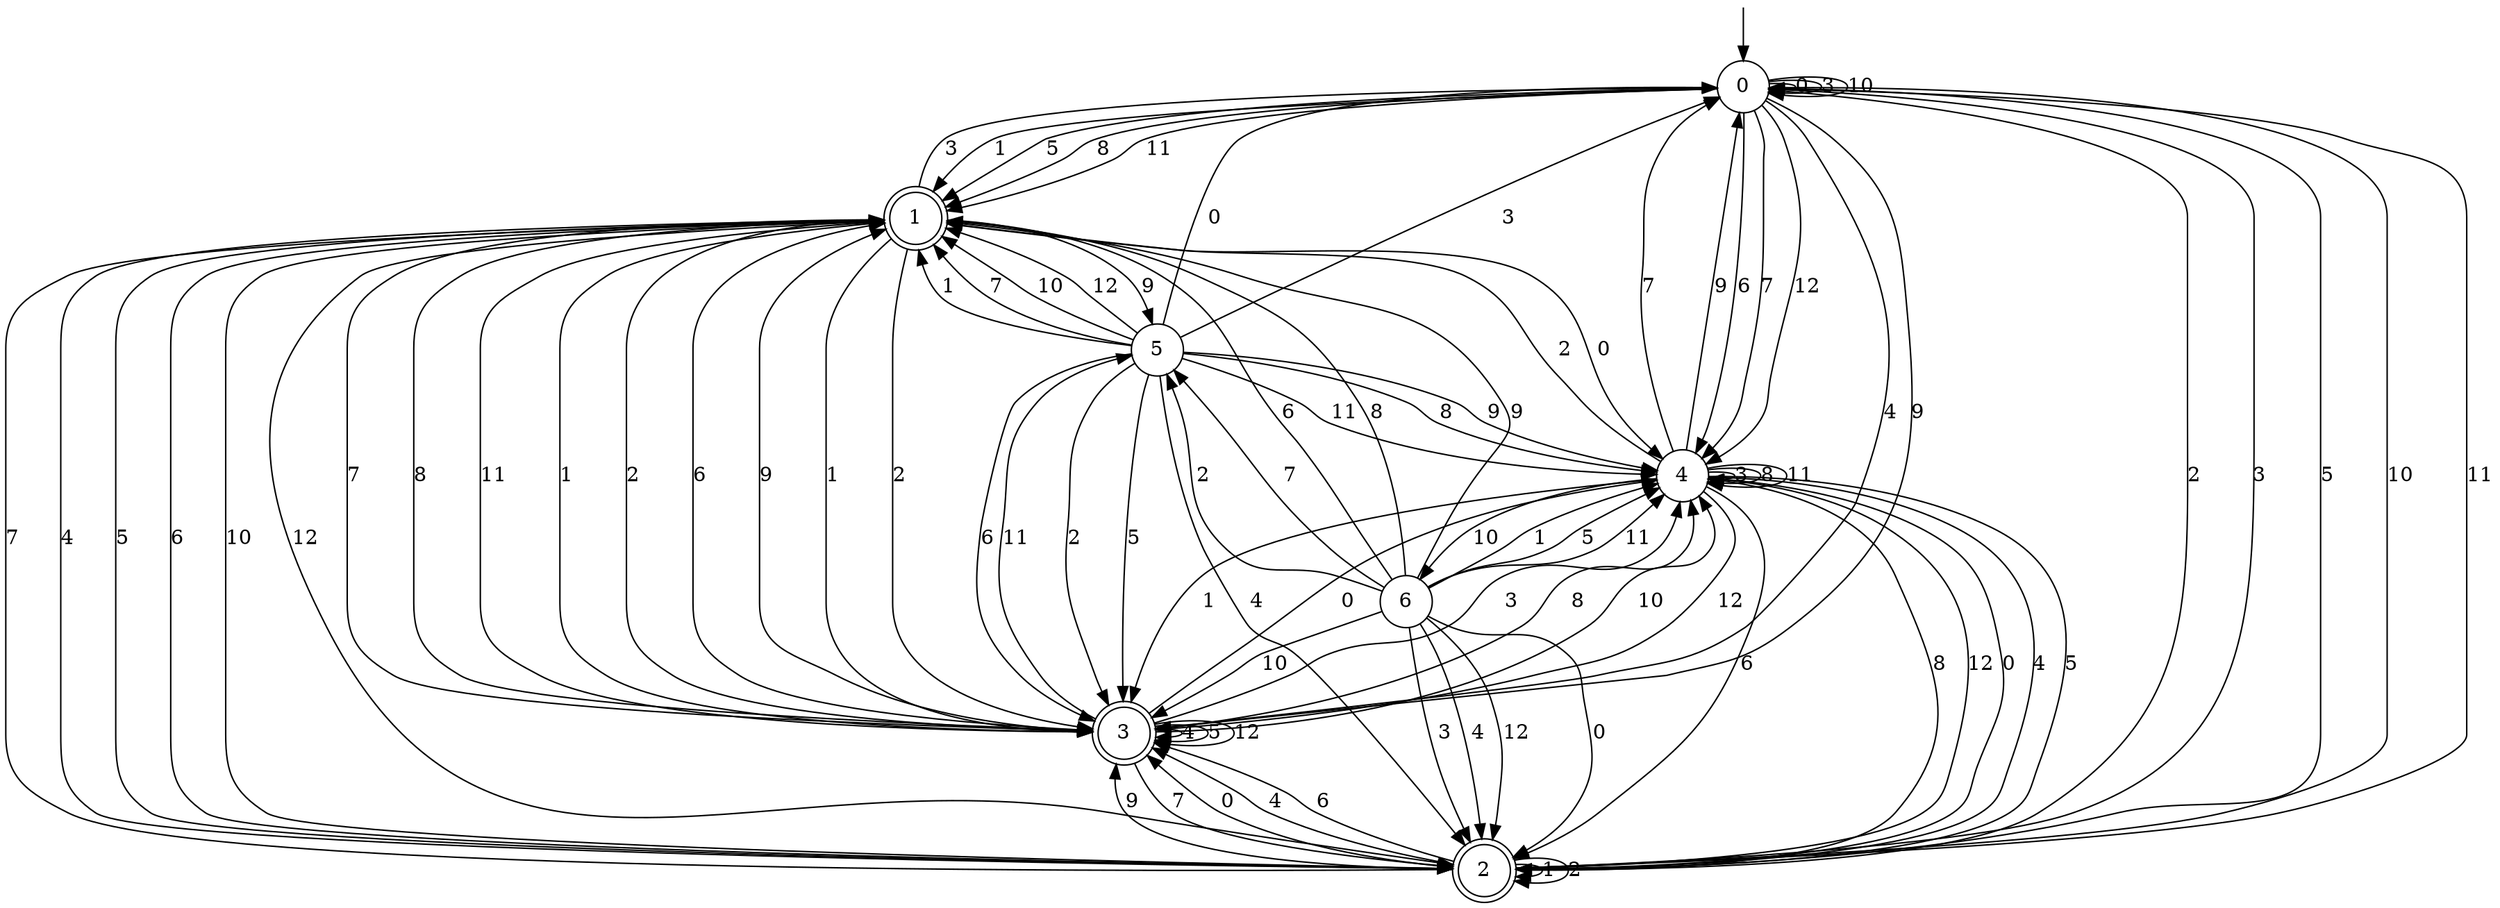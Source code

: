 digraph g {

	s0 [shape="circle" label="0"];
	s1 [shape="doublecircle" label="1"];
	s2 [shape="doublecircle" label="2"];
	s3 [shape="doublecircle" label="3"];
	s4 [shape="circle" label="4"];
	s5 [shape="circle" label="5"];
	s6 [shape="circle" label="6"];
	s0 -> s0 [label="0"];
	s0 -> s1 [label="1"];
	s0 -> s2 [label="2"];
	s0 -> s0 [label="3"];
	s0 -> s3 [label="4"];
	s0 -> s1 [label="5"];
	s0 -> s4 [label="6"];
	s0 -> s4 [label="7"];
	s0 -> s1 [label="8"];
	s0 -> s3 [label="9"];
	s0 -> s0 [label="10"];
	s0 -> s1 [label="11"];
	s0 -> s4 [label="12"];
	s1 -> s4 [label="0"];
	s1 -> s3 [label="1"];
	s1 -> s3 [label="2"];
	s1 -> s0 [label="3"];
	s1 -> s2 [label="4"];
	s1 -> s2 [label="5"];
	s1 -> s2 [label="6"];
	s1 -> s3 [label="7"];
	s1 -> s3 [label="8"];
	s1 -> s5 [label="9"];
	s1 -> s2 [label="10"];
	s1 -> s3 [label="11"];
	s1 -> s2 [label="12"];
	s2 -> s3 [label="0"];
	s2 -> s2 [label="1"];
	s2 -> s2 [label="2"];
	s2 -> s0 [label="3"];
	s2 -> s3 [label="4"];
	s2 -> s0 [label="5"];
	s2 -> s3 [label="6"];
	s2 -> s1 [label="7"];
	s2 -> s4 [label="8"];
	s2 -> s3 [label="9"];
	s2 -> s0 [label="10"];
	s2 -> s0 [label="11"];
	s2 -> s4 [label="12"];
	s3 -> s4 [label="0"];
	s3 -> s1 [label="1"];
	s3 -> s1 [label="2"];
	s3 -> s4 [label="3"];
	s3 -> s3 [label="4"];
	s3 -> s3 [label="5"];
	s3 -> s1 [label="6"];
	s3 -> s2 [label="7"];
	s3 -> s4 [label="8"];
	s3 -> s1 [label="9"];
	s3 -> s4 [label="10"];
	s3 -> s5 [label="11"];
	s3 -> s3 [label="12"];
	s4 -> s2 [label="0"];
	s4 -> s3 [label="1"];
	s4 -> s1 [label="2"];
	s4 -> s4 [label="3"];
	s4 -> s2 [label="4"];
	s4 -> s2 [label="5"];
	s4 -> s2 [label="6"];
	s4 -> s0 [label="7"];
	s4 -> s4 [label="8"];
	s4 -> s0 [label="9"];
	s4 -> s6 [label="10"];
	s4 -> s4 [label="11"];
	s4 -> s3 [label="12"];
	s5 -> s0 [label="0"];
	s5 -> s1 [label="1"];
	s5 -> s3 [label="2"];
	s5 -> s0 [label="3"];
	s5 -> s2 [label="4"];
	s5 -> s3 [label="5"];
	s5 -> s3 [label="6"];
	s5 -> s1 [label="7"];
	s5 -> s4 [label="8"];
	s5 -> s4 [label="9"];
	s5 -> s1 [label="10"];
	s5 -> s4 [label="11"];
	s5 -> s1 [label="12"];
	s6 -> s2 [label="0"];
	s6 -> s4 [label="1"];
	s6 -> s5 [label="2"];
	s6 -> s2 [label="3"];
	s6 -> s2 [label="4"];
	s6 -> s4 [label="5"];
	s6 -> s1 [label="6"];
	s6 -> s5 [label="7"];
	s6 -> s1 [label="8"];
	s6 -> s1 [label="9"];
	s6 -> s3 [label="10"];
	s6 -> s4 [label="11"];
	s6 -> s2 [label="12"];

__start0 [label="" shape="none" width="0" height="0"];
__start0 -> s0;

}
